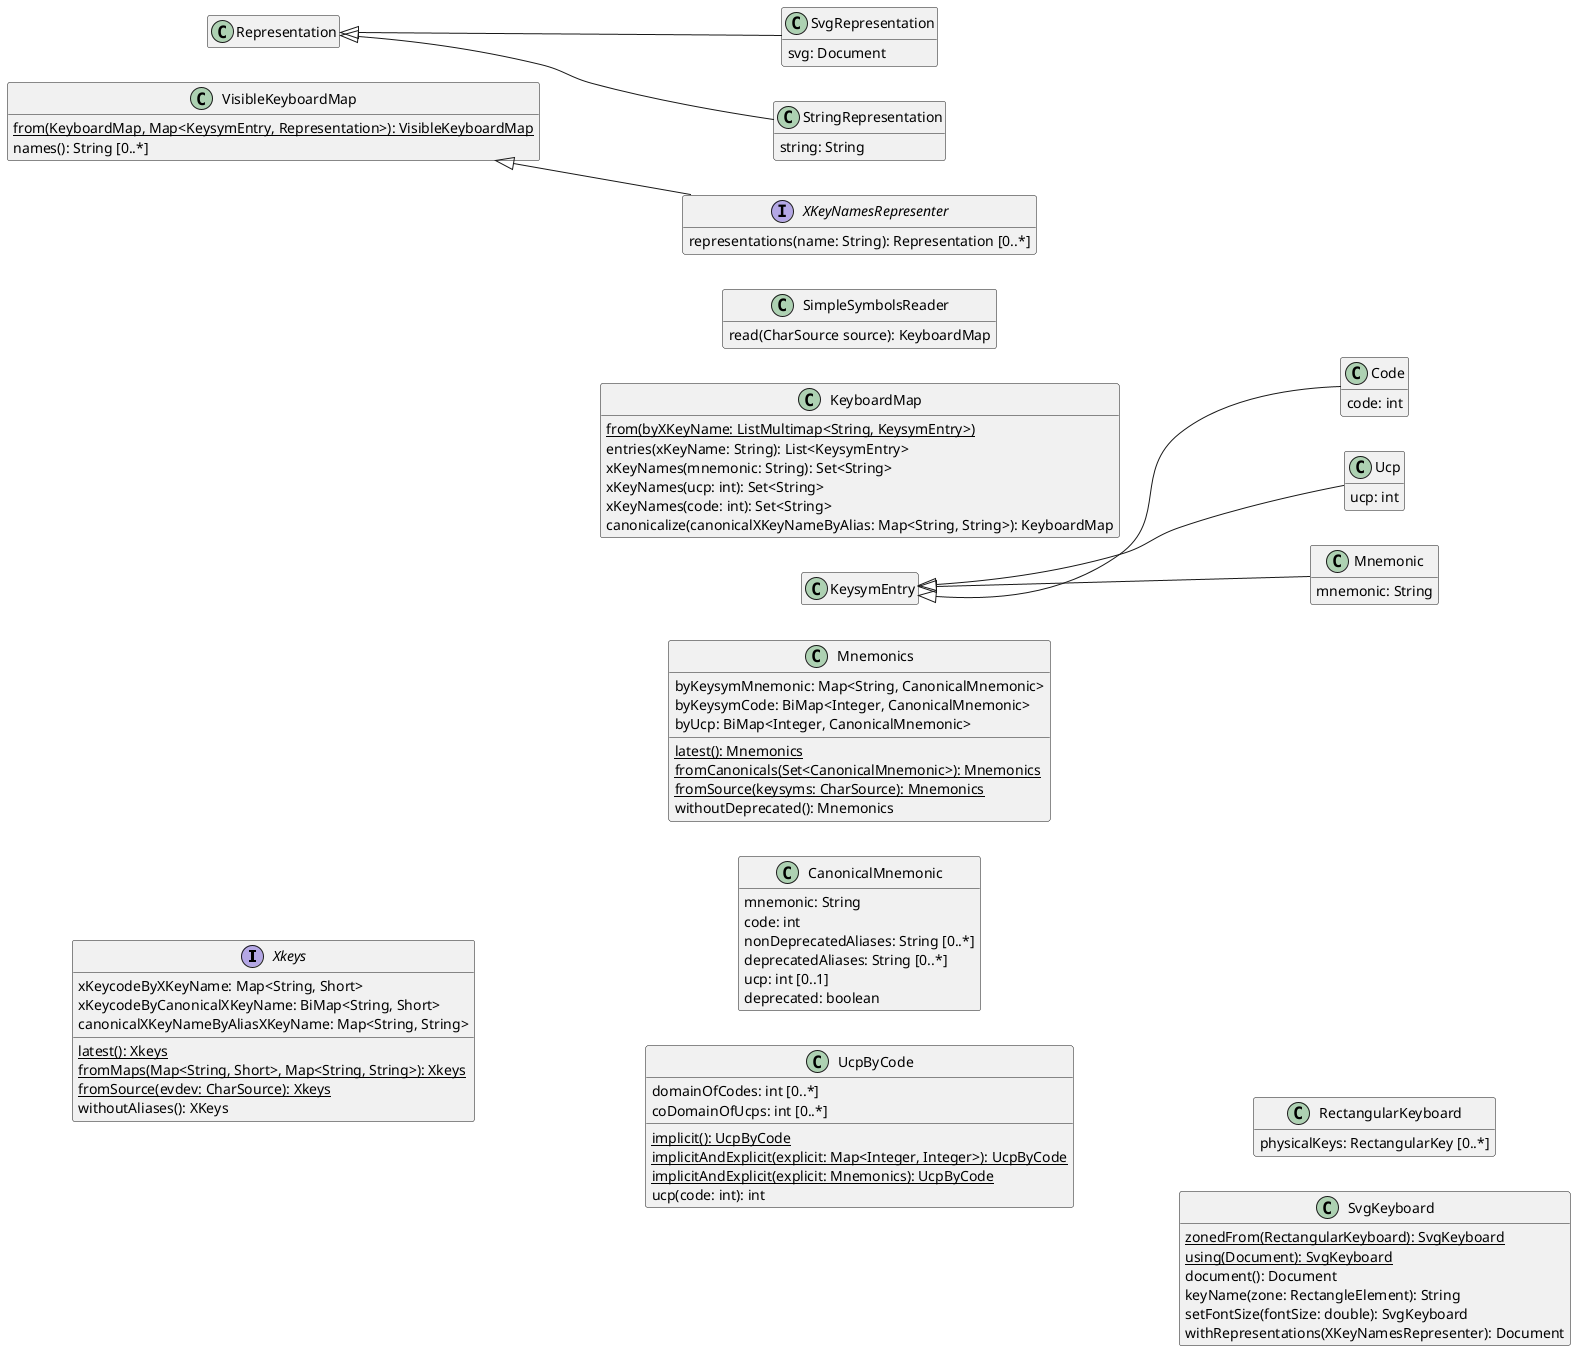 @startuml Main classes
hide empty members
left to right direction

interface "Xkeys" {
  {static} latest(): Xkeys
  {static} fromMaps(Map<String, Short>, Map<String, String>): Xkeys
  {static} fromSource(evdev: CharSource): Xkeys
  xKeycodeByXKeyName: Map<String, Short>
  xKeycodeByCanonicalXKeyName: BiMap<String, Short>
  canonicalXKeyNameByAliasXKeyName: Map<String, String>
  withoutAliases(): XKeys
}

together {
  class "CanonicalMnemonic"
  class "Mnemonics"
  class "UcpByCode"
}

class "CanonicalMnemonic" {
   mnemonic: String
   code: int
   nonDeprecatedAliases: String [0..*]
   deprecatedAliases: String [0..*]
   ucp: int [0..1]
   deprecated: boolean
}

class "Mnemonics" {
  {static} latest(): Mnemonics
  {static} fromCanonicals(Set<CanonicalMnemonic>): Mnemonics
  {static} fromSource(keysyms: CharSource): Mnemonics
  byKeysymMnemonic: Map<String, CanonicalMnemonic>
  byKeysymCode: BiMap<Integer, CanonicalMnemonic>
  byUcp: BiMap<Integer, CanonicalMnemonic>
  withoutDeprecated(): Mnemonics
}

class "UcpByCode" {
  {static} implicit(): UcpByCode
  {static} implicitAndExplicit(explicit: Map<Integer, Integer>): UcpByCode
  {static} implicitAndExplicit(explicit: Mnemonics): UcpByCode
  domainOfCodes: int [0..*]
  coDomainOfUcps: int [0..*]
  ucp(code: int): int
}

together {
  class "KeysymEntry"
  class "Mnemonic" {}
  class "Ucp" {}
  class "Code" {}
  class "KeyboardMap"
  class "SimpleSymbolsReader"
}

class "KeysymEntry" {}
class "Mnemonic" {
  mnemonic: String
}
class "Ucp" {
  ucp: int
}
class "Code" {
  code: int
}

"KeysymEntry" <|-- "Mnemonic"
"KeysymEntry" <|-- "Ucp"
"KeysymEntry" <|-- "Code"

class "KeyboardMap" {
  {static} from(byXKeyName: ListMultimap<String, KeysymEntry>)
  entries(xKeyName: String): List<KeysymEntry>
  xKeyNames(mnemonic: String): Set<String>
  xKeyNames(ucp: int): Set<String>
  xKeyNames(code: int): Set<String>
  canonicalize(canonicalXKeyNameByAlias: Map<String, String>): KeyboardMap
}

class "SimpleSymbolsReader" {
  read(CharSource source): KeyboardMap
}

together {
  class "Representation"
  class "StringRepresentation"
  class "SvgRepresentation"
  class "VisibleKeyboardMap"
}

class "Representation" {
}
class "StringRepresentation" {
  string: String
}
class "SvgRepresentation" {
  svg: Document
}
"Representation" <|-- "StringRepresentation"
"Representation" <|-- "SvgRepresentation"

interface "XKeyNamesRepresenter" {
  representations(name: String): Representation [0..*]
}

class "VisibleKeyboardMap" {
  {static} from(KeyboardMap, Map<KeysymEntry, Representation>): VisibleKeyboardMap
  names(): String [0..*]
}
"VisibleKeyboardMap" <|-- "XKeyNamesRepresenter"

class "RectangularKeyboard" {
  physicalKeys: RectangularKey [0..*]
}

class "SvgKeyboard" {
  {static} zonedFrom(RectangularKeyboard): SvgKeyboard
  {static} using(Document): SvgKeyboard
  document(): Document
  keyName(zone: RectangleElement): String
  setFontSize(fontSize: double): SvgKeyboard
  withRepresentations(XKeyNamesRepresenter): Document
}

@enduml